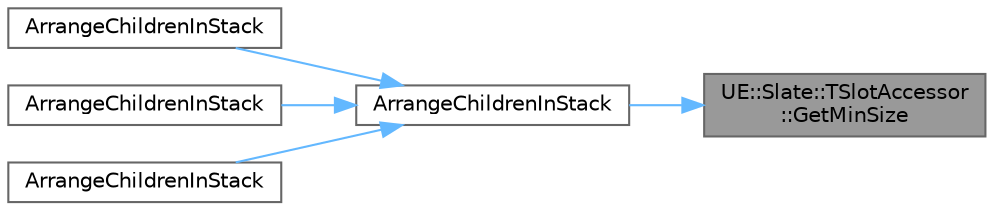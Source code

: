 digraph "UE::Slate::TSlotAccessor::GetMinSize"
{
 // INTERACTIVE_SVG=YES
 // LATEX_PDF_SIZE
  bgcolor="transparent";
  edge [fontname=Helvetica,fontsize=10,labelfontname=Helvetica,labelfontsize=10];
  node [fontname=Helvetica,fontsize=10,shape=box,height=0.2,width=0.4];
  rankdir="RL";
  Node1 [id="Node000001",label="UE::Slate::TSlotAccessor\l::GetMinSize",height=0.2,width=0.4,color="gray40", fillcolor="grey60", style="filled", fontcolor="black",tooltip="Get the slot's minimum size, if set."];
  Node1 -> Node2 [id="edge1_Node000001_Node000002",dir="back",color="steelblue1",style="solid",tooltip=" "];
  Node2 [id="Node000002",label="ArrangeChildrenInStack",height=0.2,width=0.4,color="grey40", fillcolor="white", style="filled",URL="$d2/d09/LayoutUtils_8h.html#ae1bf8af69bca2cb016d358d3d48c2764",tooltip="Note that this accepts Child Proxies rather than the children themselves, allowing layout operations ..."];
  Node2 -> Node3 [id="edge2_Node000002_Node000003",dir="back",color="steelblue1",style="solid",tooltip=" "];
  Node3 [id="Node000003",label="ArrangeChildrenInStack",height=0.2,width=0.4,color="grey40", fillcolor="white", style="filled",URL="$d2/d09/LayoutUtils_8h.html#a32ffca0be97fcdd05b96ca999774f1b9",tooltip=" "];
  Node2 -> Node4 [id="edge3_Node000002_Node000004",dir="back",color="steelblue1",style="solid",tooltip=" "];
  Node4 [id="Node000004",label="ArrangeChildrenInStack",height=0.2,width=0.4,color="grey40", fillcolor="white", style="filled",URL="$d2/d09/LayoutUtils_8h.html#a608b3a81506574faf3a65a6c5c229b34",tooltip=" "];
  Node2 -> Node5 [id="edge4_Node000002_Node000005",dir="back",color="steelblue1",style="solid",tooltip=" "];
  Node5 [id="Node000005",label="ArrangeChildrenInStack",height=0.2,width=0.4,color="grey40", fillcolor="white", style="filled",URL="$d2/d09/LayoutUtils_8h.html#ab8ab1f86c885d9f684a3f5da14dbe437",tooltip=" "];
}
